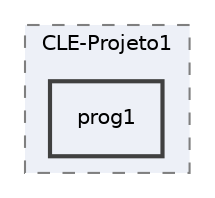 digraph "/home/diogo/Universidade/Mestrado/1ºAno/2ºSemestre/CLE/CLE-Projeto1/prog1"
{
 // LATEX_PDF_SIZE
  edge [fontname="Helvetica",fontsize="10",labelfontname="Helvetica",labelfontsize="10"];
  node [fontname="Helvetica",fontsize="10",shape=record];
  compound=true
  subgraph clusterdir_d6f737075e101470e63e55583663b33f {
    graph [ bgcolor="#edf0f7", pencolor="grey50", style="filled,dashed,", label="CLE-Projeto1", fontname="Helvetica", fontsize="10", URL="dir_d6f737075e101470e63e55583663b33f.html"]
  dir_555cc1bccbdf0706a3a29abf0001da36 [shape=box, label="prog1", style="filled,bold,", fillcolor="#edf0f7", color="grey25", URL="dir_555cc1bccbdf0706a3a29abf0001da36.html"];
  }
}
